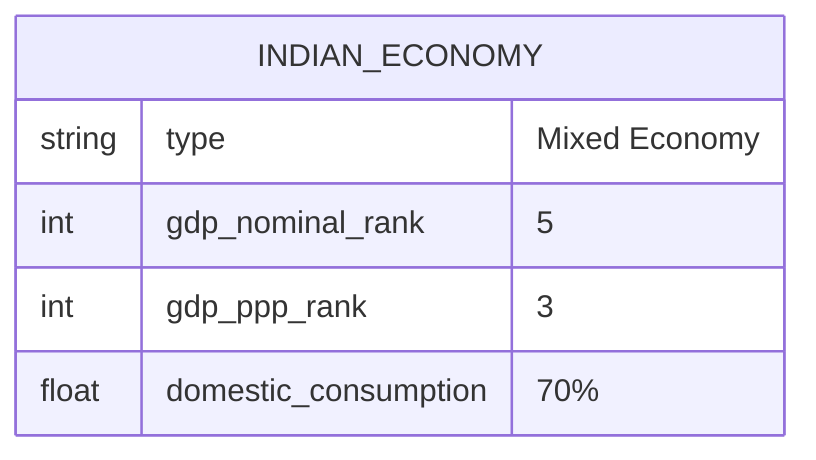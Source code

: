 erDiagram
    INDIAN_ECONOMY {
        string type "Mixed Economy"
        int gdp_nominal_rank "5"
        int gdp_ppp_rank "3"
        float domestic_consumption "70%"
    }